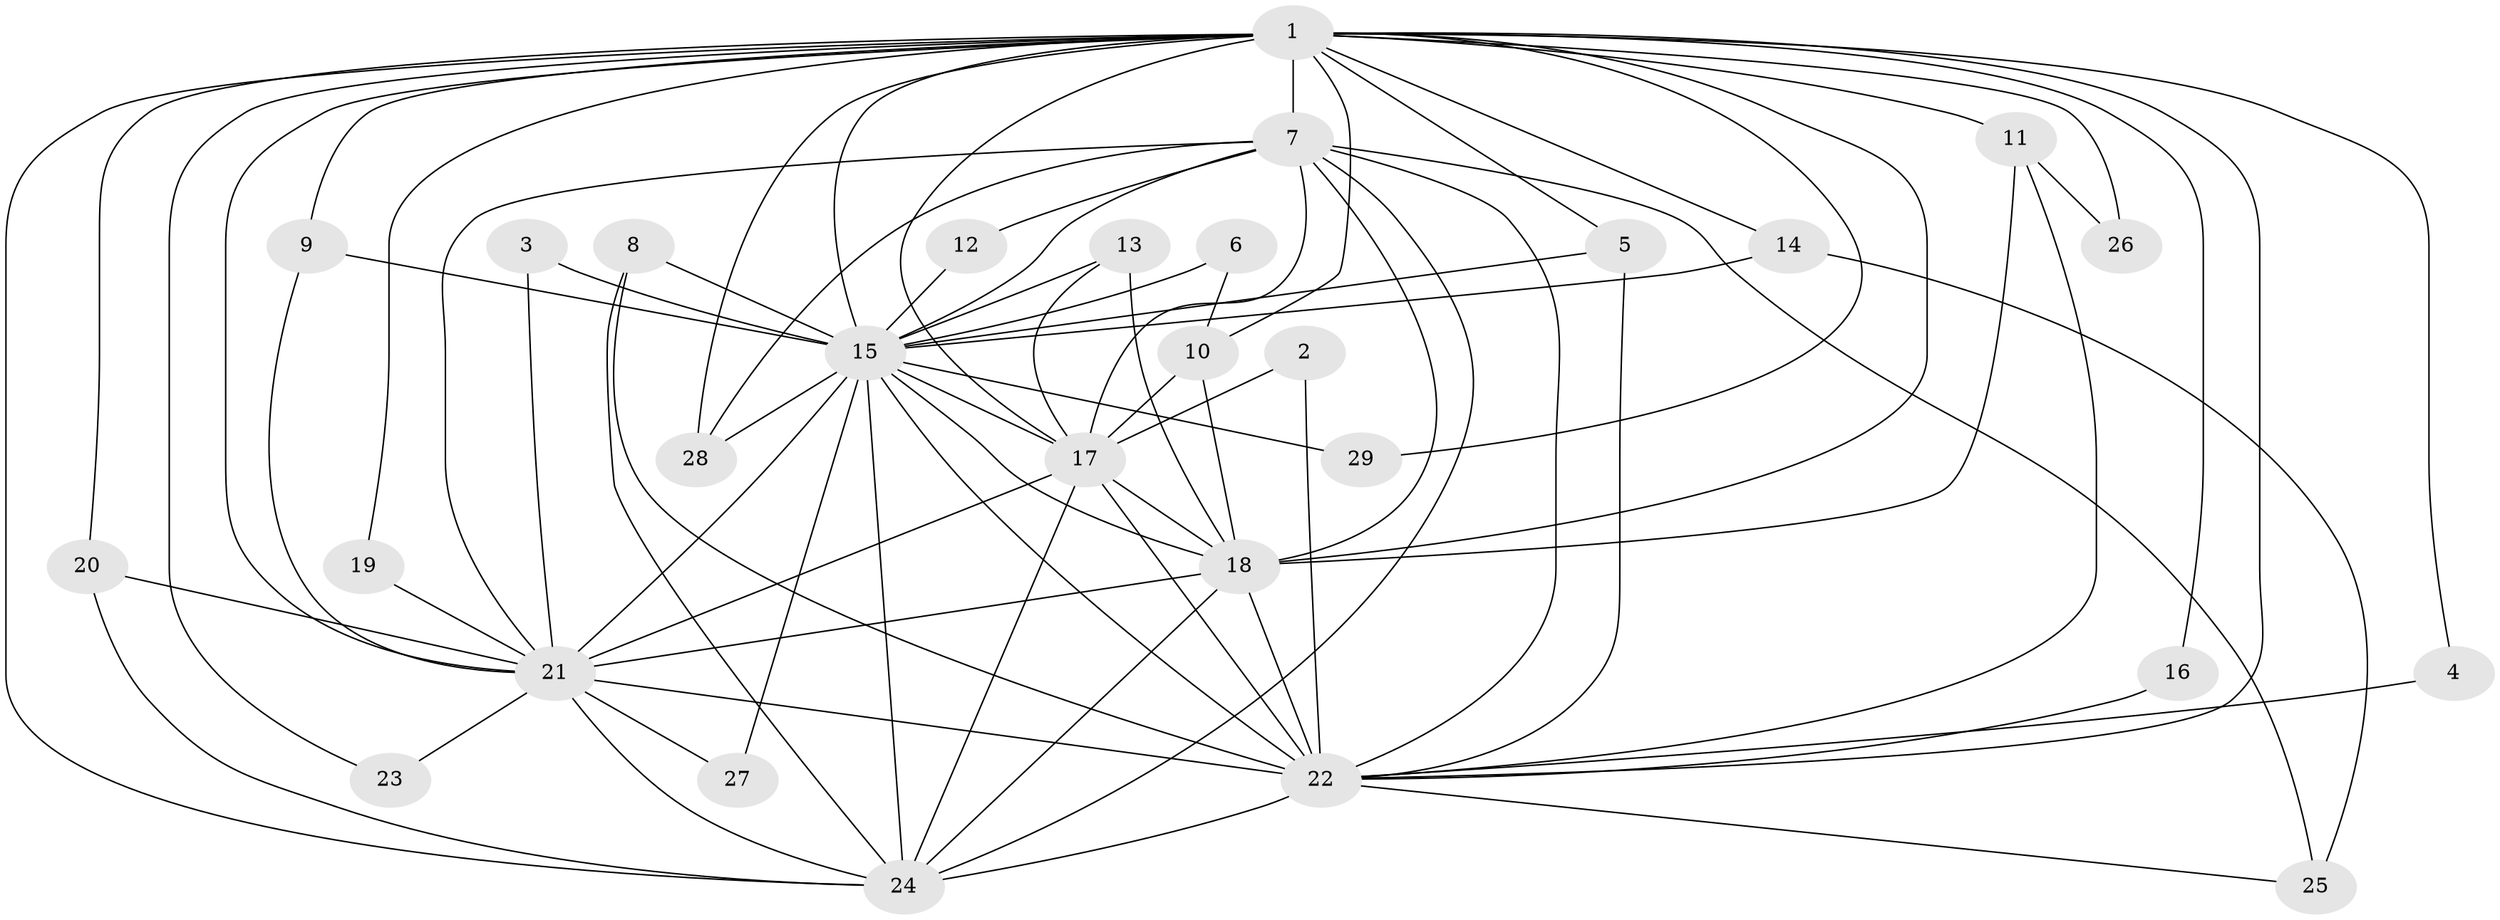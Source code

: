 // original degree distribution, {14: 0.03508771929824561, 19: 0.03508771929824561, 15: 0.05263157894736842, 12: 0.017543859649122806, 17: 0.017543859649122806, 25: 0.017543859649122806, 3: 0.2631578947368421, 4: 0.03508771929824561, 2: 0.5263157894736842}
// Generated by graph-tools (version 1.1) at 2025/25/03/09/25 03:25:49]
// undirected, 29 vertices, 79 edges
graph export_dot {
graph [start="1"]
  node [color=gray90,style=filled];
  1;
  2;
  3;
  4;
  5;
  6;
  7;
  8;
  9;
  10;
  11;
  12;
  13;
  14;
  15;
  16;
  17;
  18;
  19;
  20;
  21;
  22;
  23;
  24;
  25;
  26;
  27;
  28;
  29;
  1 -- 4 [weight=1.0];
  1 -- 5 [weight=1.0];
  1 -- 7 [weight=3.0];
  1 -- 9 [weight=1.0];
  1 -- 10 [weight=1.0];
  1 -- 11 [weight=1.0];
  1 -- 14 [weight=1.0];
  1 -- 15 [weight=2.0];
  1 -- 16 [weight=1.0];
  1 -- 17 [weight=2.0];
  1 -- 18 [weight=3.0];
  1 -- 19 [weight=1.0];
  1 -- 20 [weight=1.0];
  1 -- 21 [weight=3.0];
  1 -- 22 [weight=4.0];
  1 -- 23 [weight=1.0];
  1 -- 24 [weight=2.0];
  1 -- 26 [weight=1.0];
  1 -- 28 [weight=1.0];
  1 -- 29 [weight=1.0];
  2 -- 17 [weight=1.0];
  2 -- 22 [weight=1.0];
  3 -- 15 [weight=1.0];
  3 -- 21 [weight=1.0];
  4 -- 22 [weight=1.0];
  5 -- 15 [weight=1.0];
  5 -- 22 [weight=1.0];
  6 -- 10 [weight=1.0];
  6 -- 15 [weight=1.0];
  7 -- 12 [weight=1.0];
  7 -- 15 [weight=2.0];
  7 -- 17 [weight=1.0];
  7 -- 18 [weight=2.0];
  7 -- 21 [weight=1.0];
  7 -- 22 [weight=2.0];
  7 -- 24 [weight=1.0];
  7 -- 25 [weight=1.0];
  7 -- 28 [weight=1.0];
  8 -- 15 [weight=1.0];
  8 -- 22 [weight=1.0];
  8 -- 24 [weight=1.0];
  9 -- 15 [weight=1.0];
  9 -- 21 [weight=1.0];
  10 -- 17 [weight=1.0];
  10 -- 18 [weight=1.0];
  11 -- 18 [weight=1.0];
  11 -- 22 [weight=1.0];
  11 -- 26 [weight=1.0];
  12 -- 15 [weight=1.0];
  13 -- 15 [weight=1.0];
  13 -- 17 [weight=1.0];
  13 -- 18 [weight=1.0];
  14 -- 15 [weight=1.0];
  14 -- 25 [weight=1.0];
  15 -- 17 [weight=1.0];
  15 -- 18 [weight=2.0];
  15 -- 21 [weight=1.0];
  15 -- 22 [weight=3.0];
  15 -- 24 [weight=1.0];
  15 -- 27 [weight=2.0];
  15 -- 28 [weight=1.0];
  15 -- 29 [weight=2.0];
  16 -- 22 [weight=1.0];
  17 -- 18 [weight=1.0];
  17 -- 21 [weight=2.0];
  17 -- 22 [weight=3.0];
  17 -- 24 [weight=2.0];
  18 -- 21 [weight=1.0];
  18 -- 22 [weight=2.0];
  18 -- 24 [weight=1.0];
  19 -- 21 [weight=1.0];
  20 -- 21 [weight=1.0];
  20 -- 24 [weight=1.0];
  21 -- 22 [weight=3.0];
  21 -- 23 [weight=1.0];
  21 -- 24 [weight=1.0];
  21 -- 27 [weight=1.0];
  22 -- 24 [weight=2.0];
  22 -- 25 [weight=1.0];
}
